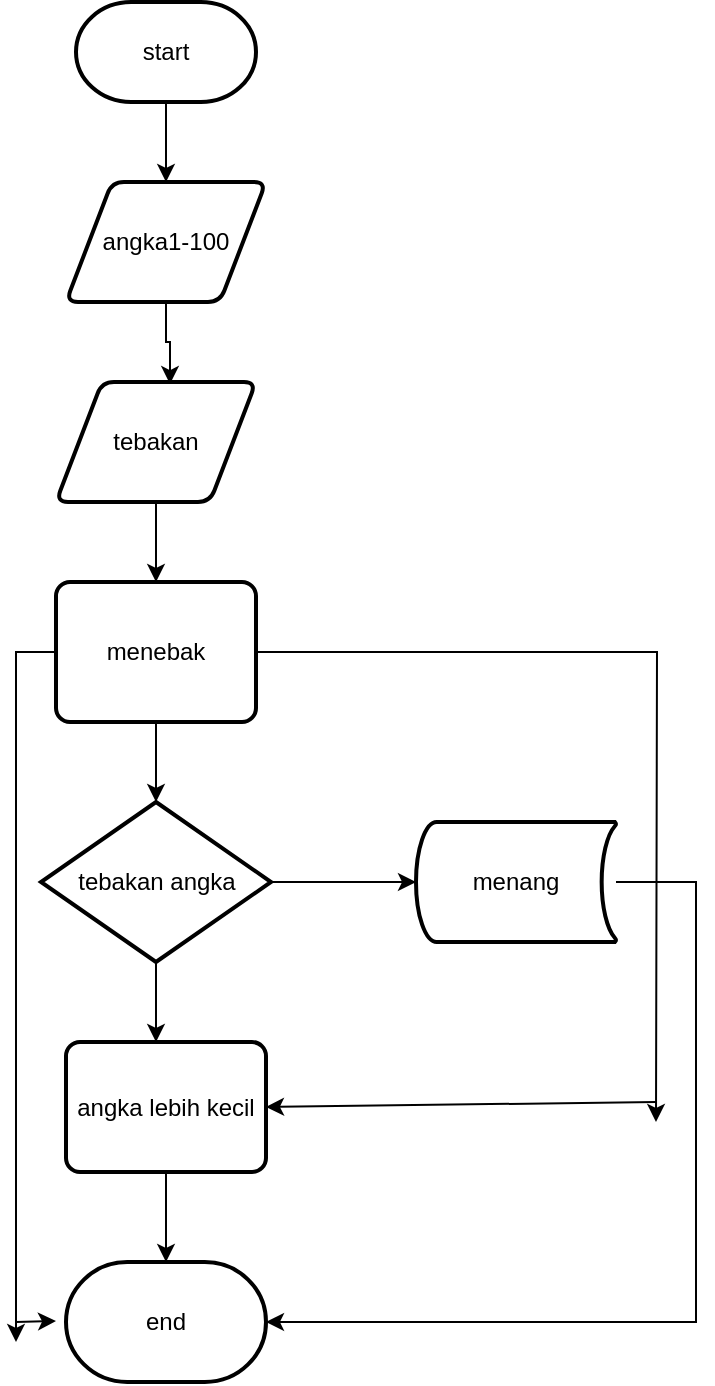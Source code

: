 <mxfile version="22.0.4" type="github">
  <diagram id="C5RBs43oDa-KdzZeNtuy" name="Page-1">
    <mxGraphModel dx="880" dy="425" grid="1" gridSize="10" guides="1" tooltips="1" connect="1" arrows="1" fold="1" page="1" pageScale="1" pageWidth="827" pageHeight="1169" math="0" shadow="0">
      <root>
        <mxCell id="WIyWlLk6GJQsqaUBKTNV-0" />
        <mxCell id="WIyWlLk6GJQsqaUBKTNV-1" parent="WIyWlLk6GJQsqaUBKTNV-0" />
        <mxCell id="I97YweKrfN2xUERfml46-24" style="edgeStyle=orthogonalEdgeStyle;rounded=0;orthogonalLoop=1;jettySize=auto;html=1;entryX=0.5;entryY=0;entryDx=0;entryDy=0;" edge="1" parent="WIyWlLk6GJQsqaUBKTNV-1" source="I97YweKrfN2xUERfml46-0" target="I97YweKrfN2xUERfml46-1">
          <mxGeometry relative="1" as="geometry" />
        </mxCell>
        <mxCell id="I97YweKrfN2xUERfml46-0" value="start" style="strokeWidth=2;html=1;shape=mxgraph.flowchart.terminator;whiteSpace=wrap;" vertex="1" parent="WIyWlLk6GJQsqaUBKTNV-1">
          <mxGeometry x="340" y="20" width="90" height="50" as="geometry" />
        </mxCell>
        <mxCell id="I97YweKrfN2xUERfml46-1" value="angka1-100" style="shape=parallelogram;html=1;strokeWidth=2;perimeter=parallelogramPerimeter;whiteSpace=wrap;rounded=1;arcSize=12;size=0.23;" vertex="1" parent="WIyWlLk6GJQsqaUBKTNV-1">
          <mxGeometry x="335" y="110" width="100" height="60" as="geometry" />
        </mxCell>
        <mxCell id="I97YweKrfN2xUERfml46-9" style="edgeStyle=orthogonalEdgeStyle;rounded=0;orthogonalLoop=1;jettySize=auto;html=1;" edge="1" parent="WIyWlLk6GJQsqaUBKTNV-1" source="I97YweKrfN2xUERfml46-2">
          <mxGeometry relative="1" as="geometry">
            <mxPoint x="380" y="310" as="targetPoint" />
          </mxGeometry>
        </mxCell>
        <mxCell id="I97YweKrfN2xUERfml46-2" value="tebakan" style="shape=parallelogram;html=1;strokeWidth=2;perimeter=parallelogramPerimeter;whiteSpace=wrap;rounded=1;arcSize=12;size=0.23;" vertex="1" parent="WIyWlLk6GJQsqaUBKTNV-1">
          <mxGeometry x="330" y="210" width="100" height="60" as="geometry" />
        </mxCell>
        <mxCell id="I97YweKrfN2xUERfml46-17" style="edgeStyle=orthogonalEdgeStyle;rounded=0;orthogonalLoop=1;jettySize=auto;html=1;" edge="1" parent="WIyWlLk6GJQsqaUBKTNV-1" source="I97YweKrfN2xUERfml46-3">
          <mxGeometry relative="1" as="geometry">
            <mxPoint x="310" y="690" as="targetPoint" />
          </mxGeometry>
        </mxCell>
        <mxCell id="I97YweKrfN2xUERfml46-20" style="edgeStyle=orthogonalEdgeStyle;rounded=0;orthogonalLoop=1;jettySize=auto;html=1;" edge="1" parent="WIyWlLk6GJQsqaUBKTNV-1" source="I97YweKrfN2xUERfml46-3">
          <mxGeometry relative="1" as="geometry">
            <mxPoint x="630" y="580" as="targetPoint" />
          </mxGeometry>
        </mxCell>
        <mxCell id="I97YweKrfN2xUERfml46-3" value="menebak" style="rounded=1;whiteSpace=wrap;html=1;absoluteArcSize=1;arcSize=14;strokeWidth=2;" vertex="1" parent="WIyWlLk6GJQsqaUBKTNV-1">
          <mxGeometry x="330" y="310" width="100" height="70" as="geometry" />
        </mxCell>
        <mxCell id="I97YweKrfN2xUERfml46-11" style="edgeStyle=orthogonalEdgeStyle;rounded=0;orthogonalLoop=1;jettySize=auto;html=1;" edge="1" parent="WIyWlLk6GJQsqaUBKTNV-1" source="I97YweKrfN2xUERfml46-4" target="I97YweKrfN2xUERfml46-5">
          <mxGeometry relative="1" as="geometry" />
        </mxCell>
        <mxCell id="I97YweKrfN2xUERfml46-12" style="edgeStyle=orthogonalEdgeStyle;rounded=0;orthogonalLoop=1;jettySize=auto;html=1;" edge="1" parent="WIyWlLk6GJQsqaUBKTNV-1" source="I97YweKrfN2xUERfml46-4">
          <mxGeometry relative="1" as="geometry">
            <mxPoint x="380" y="540" as="targetPoint" />
          </mxGeometry>
        </mxCell>
        <mxCell id="I97YweKrfN2xUERfml46-4" value="tebakan angka" style="strokeWidth=2;html=1;shape=mxgraph.flowchart.decision;whiteSpace=wrap;" vertex="1" parent="WIyWlLk6GJQsqaUBKTNV-1">
          <mxGeometry x="322.5" y="420" width="115" height="80" as="geometry" />
        </mxCell>
        <mxCell id="I97YweKrfN2xUERfml46-5" value="menang" style="strokeWidth=2;html=1;shape=mxgraph.flowchart.stored_data;whiteSpace=wrap;" vertex="1" parent="WIyWlLk6GJQsqaUBKTNV-1">
          <mxGeometry x="510" y="430" width="100" height="60" as="geometry" />
        </mxCell>
        <mxCell id="I97YweKrfN2xUERfml46-6" value="angka lebih kecil" style="rounded=1;whiteSpace=wrap;html=1;absoluteArcSize=1;arcSize=14;strokeWidth=2;" vertex="1" parent="WIyWlLk6GJQsqaUBKTNV-1">
          <mxGeometry x="335" y="540" width="100" height="65" as="geometry" />
        </mxCell>
        <mxCell id="I97YweKrfN2xUERfml46-7" value="end" style="strokeWidth=2;html=1;shape=mxgraph.flowchart.terminator;whiteSpace=wrap;" vertex="1" parent="WIyWlLk6GJQsqaUBKTNV-1">
          <mxGeometry x="335" y="650" width="100" height="60" as="geometry" />
        </mxCell>
        <mxCell id="I97YweKrfN2xUERfml46-8" style="edgeStyle=orthogonalEdgeStyle;rounded=0;orthogonalLoop=1;jettySize=auto;html=1;entryX=0.57;entryY=0.017;entryDx=0;entryDy=0;entryPerimeter=0;" edge="1" parent="WIyWlLk6GJQsqaUBKTNV-1" source="I97YweKrfN2xUERfml46-1" target="I97YweKrfN2xUERfml46-2">
          <mxGeometry relative="1" as="geometry" />
        </mxCell>
        <mxCell id="I97YweKrfN2xUERfml46-10" style="edgeStyle=orthogonalEdgeStyle;rounded=0;orthogonalLoop=1;jettySize=auto;html=1;entryX=0.5;entryY=0;entryDx=0;entryDy=0;entryPerimeter=0;" edge="1" parent="WIyWlLk6GJQsqaUBKTNV-1" source="I97YweKrfN2xUERfml46-3" target="I97YweKrfN2xUERfml46-4">
          <mxGeometry relative="1" as="geometry" />
        </mxCell>
        <mxCell id="I97YweKrfN2xUERfml46-14" style="edgeStyle=orthogonalEdgeStyle;rounded=0;orthogonalLoop=1;jettySize=auto;html=1;entryX=0.5;entryY=0;entryDx=0;entryDy=0;entryPerimeter=0;" edge="1" parent="WIyWlLk6GJQsqaUBKTNV-1" source="I97YweKrfN2xUERfml46-6" target="I97YweKrfN2xUERfml46-7">
          <mxGeometry relative="1" as="geometry" />
        </mxCell>
        <mxCell id="I97YweKrfN2xUERfml46-16" style="edgeStyle=orthogonalEdgeStyle;rounded=0;orthogonalLoop=1;jettySize=auto;html=1;entryX=1;entryY=0.5;entryDx=0;entryDy=0;entryPerimeter=0;" edge="1" parent="WIyWlLk6GJQsqaUBKTNV-1" source="I97YweKrfN2xUERfml46-5" target="I97YweKrfN2xUERfml46-7">
          <mxGeometry relative="1" as="geometry">
            <Array as="points">
              <mxPoint x="650" y="460" />
              <mxPoint x="650" y="680" />
            </Array>
          </mxGeometry>
        </mxCell>
        <mxCell id="I97YweKrfN2xUERfml46-22" value="" style="endArrow=classic;html=1;rounded=0;entryX=1;entryY=0.5;entryDx=0;entryDy=0;" edge="1" parent="WIyWlLk6GJQsqaUBKTNV-1" target="I97YweKrfN2xUERfml46-6">
          <mxGeometry width="50" height="50" relative="1" as="geometry">
            <mxPoint x="630" y="570" as="sourcePoint" />
            <mxPoint x="510" y="572" as="targetPoint" />
          </mxGeometry>
        </mxCell>
        <mxCell id="I97YweKrfN2xUERfml46-23" value="" style="endArrow=classic;html=1;rounded=0;" edge="1" parent="WIyWlLk6GJQsqaUBKTNV-1">
          <mxGeometry width="50" height="50" relative="1" as="geometry">
            <mxPoint x="310" y="680" as="sourcePoint" />
            <mxPoint x="330" y="679.5" as="targetPoint" />
          </mxGeometry>
        </mxCell>
      </root>
    </mxGraphModel>
  </diagram>
</mxfile>
